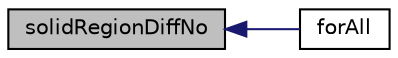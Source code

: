 digraph "solidRegionDiffNo"
{
  bgcolor="transparent";
  edge [fontname="Helvetica",fontsize="10",labelfontname="Helvetica",labelfontsize="10"];
  node [fontname="Helvetica",fontsize="10",shape=record];
  rankdir="LR";
  Node151698 [label="solidRegionDiffNo",height=0.2,width=0.4,color="black", fillcolor="grey75", style="filled", fontcolor="black"];
  Node151698 -> Node151699 [dir="back",color="midnightblue",fontsize="10",style="solid",fontname="Helvetica"];
  Node151699 [label="forAll",height=0.2,width=0.4,color="black",URL="$a39554.html#a675e8a394affbc5f342d7c700be4e284"];
}
